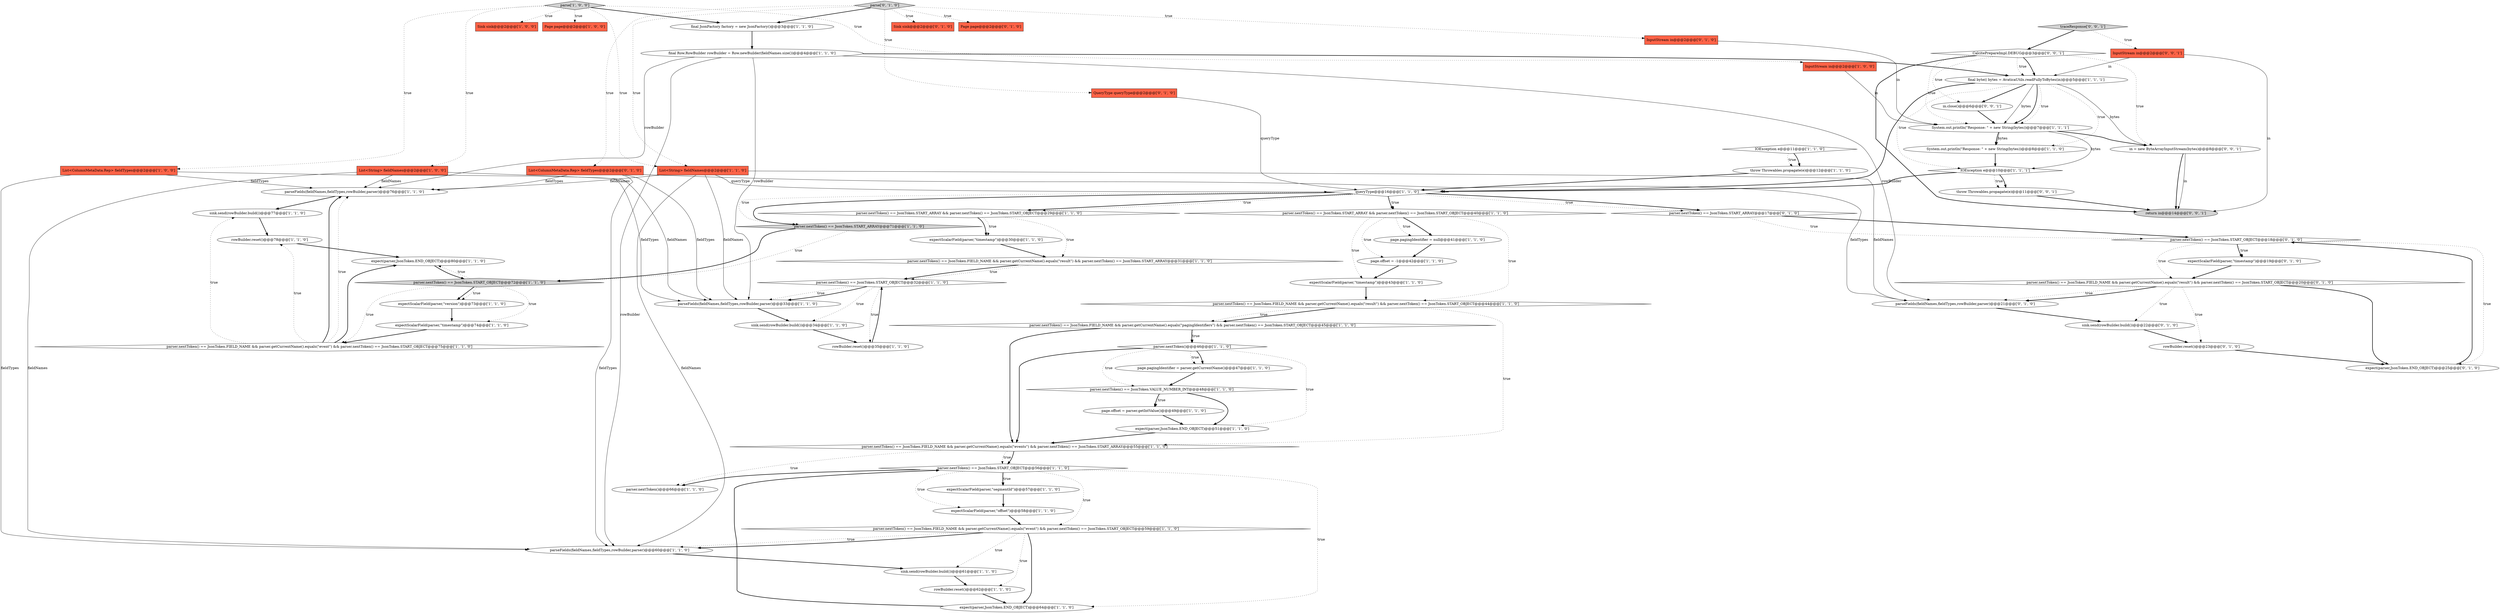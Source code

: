 digraph {
5 [style = filled, label = "expectScalarField(parser,\"timestamp\")@@@30@@@['1', '1', '0']", fillcolor = white, shape = ellipse image = "AAA0AAABBB1BBB"];
12 [style = filled, label = "parser.nextToken() == JsonToken.START_OBJECT@@@72@@@['1', '1', '0']", fillcolor = lightgray, shape = diamond image = "AAA0AAABBB1BBB"];
19 [style = filled, label = "rowBuilder.reset()@@@35@@@['1', '1', '0']", fillcolor = white, shape = ellipse image = "AAA0AAABBB1BBB"];
67 [style = filled, label = "traceResponse['0', '0', '1']", fillcolor = lightgray, shape = diamond image = "AAA0AAABBB3BBB"];
68 [style = filled, label = "in.close()@@@6@@@['0', '0', '1']", fillcolor = white, shape = ellipse image = "AAA0AAABBB3BBB"];
64 [style = filled, label = "InputStream in@@@2@@@['0', '1', '0']", fillcolor = tomato, shape = box image = "AAA0AAABBB2BBB"];
73 [style = filled, label = "throw Throwables.propagate(e)@@@11@@@['0', '0', '1']", fillcolor = white, shape = ellipse image = "AAA0AAABBB3BBB"];
50 [style = filled, label = "rowBuilder.reset()@@@62@@@['1', '1', '0']", fillcolor = white, shape = ellipse image = "AAA0AAABBB1BBB"];
47 [style = filled, label = "page.pagingIdentifier = null@@@41@@@['1', '1', '0']", fillcolor = white, shape = ellipse image = "AAA0AAABBB1BBB"];
66 [style = filled, label = "sink.send(rowBuilder.build())@@@22@@@['0', '1', '0']", fillcolor = white, shape = ellipse image = "AAA1AAABBB2BBB"];
17 [style = filled, label = "parser.nextToken()@@@46@@@['1', '1', '0']", fillcolor = white, shape = diamond image = "AAA0AAABBB1BBB"];
30 [style = filled, label = "parser.nextToken() == JsonToken.VALUE_NUMBER_INT@@@48@@@['1', '1', '0']", fillcolor = white, shape = diamond image = "AAA0AAABBB1BBB"];
20 [style = filled, label = "parser.nextToken() == JsonToken.FIELD_NAME && parser.getCurrentName().equals(\"event\") && parser.nextToken() == JsonToken.START_OBJECT@@@59@@@['1', '1', '0']", fillcolor = white, shape = diamond image = "AAA0AAABBB1BBB"];
23 [style = filled, label = "rowBuilder.reset()@@@78@@@['1', '1', '0']", fillcolor = white, shape = ellipse image = "AAA0AAABBB1BBB"];
11 [style = filled, label = "sink.send(rowBuilder.build())@@@34@@@['1', '1', '0']", fillcolor = white, shape = ellipse image = "AAA0AAABBB1BBB"];
41 [style = filled, label = "final JsonFactory factory = new JsonFactory()@@@3@@@['1', '1', '0']", fillcolor = white, shape = ellipse image = "AAA0AAABBB1BBB"];
53 [style = filled, label = "Sink sink@@@2@@@['0', '1', '0']", fillcolor = tomato, shape = box image = "AAA0AAABBB2BBB"];
39 [style = filled, label = "expect(parser,JsonToken.END_OBJECT)@@@51@@@['1', '1', '0']", fillcolor = white, shape = ellipse image = "AAA0AAABBB1BBB"];
8 [style = filled, label = "parser.nextToken() == JsonToken.FIELD_NAME && parser.getCurrentName().equals(\"result\") && parser.nextToken() == JsonToken.START_OBJECT@@@44@@@['1', '1', '0']", fillcolor = white, shape = diamond image = "AAA0AAABBB1BBB"];
45 [style = filled, label = "parser.nextToken() == JsonToken.START_OBJECT@@@56@@@['1', '1', '0']", fillcolor = white, shape = diamond image = "AAA0AAABBB1BBB"];
13 [style = filled, label = "parseFields(fieldNames,fieldTypes,rowBuilder,parser)@@@76@@@['1', '1', '0']", fillcolor = white, shape = ellipse image = "AAA0AAABBB1BBB"];
29 [style = filled, label = "sink.send(rowBuilder.build())@@@77@@@['1', '1', '0']", fillcolor = white, shape = ellipse image = "AAA0AAABBB1BBB"];
55 [style = filled, label = "parse['0', '1', '0']", fillcolor = lightgray, shape = diamond image = "AAA0AAABBB2BBB"];
72 [style = filled, label = "InputStream in@@@2@@@['0', '0', '1']", fillcolor = tomato, shape = box image = "AAA0AAABBB3BBB"];
63 [style = filled, label = "parser.nextToken() == JsonToken.START_ARRAY@@@17@@@['0', '1', '0']", fillcolor = white, shape = diamond image = "AAA1AAABBB2BBB"];
61 [style = filled, label = "Page page@@@2@@@['0', '1', '0']", fillcolor = tomato, shape = box image = "AAA0AAABBB2BBB"];
3 [style = filled, label = "parser.nextToken()@@@66@@@['1', '1', '0']", fillcolor = white, shape = ellipse image = "AAA0AAABBB1BBB"];
7 [style = filled, label = "final byte(( bytes = AvaticaUtils.readFullyToBytes(in)@@@5@@@['1', '1', '1']", fillcolor = white, shape = ellipse image = "AAA0AAABBB1BBB"];
25 [style = filled, label = "parse['1', '0', '0']", fillcolor = lightgray, shape = diamond image = "AAA0AAABBB1BBB"];
1 [style = filled, label = "parser.nextToken() == JsonToken.START_ARRAY@@@71@@@['1', '1', '0']", fillcolor = lightgray, shape = diamond image = "AAA0AAABBB1BBB"];
38 [style = filled, label = "parseFields(fieldNames,fieldTypes,rowBuilder,parser)@@@60@@@['1', '1', '0']", fillcolor = white, shape = ellipse image = "AAA0AAABBB1BBB"];
54 [style = filled, label = "rowBuilder.reset()@@@23@@@['0', '1', '0']", fillcolor = white, shape = ellipse image = "AAA1AAABBB2BBB"];
27 [style = filled, label = "expectScalarField(parser,\"version\")@@@73@@@['1', '1', '0']", fillcolor = white, shape = ellipse image = "AAA0AAABBB1BBB"];
51 [style = filled, label = "final Row.RowBuilder rowBuilder = Row.newBuilder(fieldNames.size())@@@4@@@['1', '1', '0']", fillcolor = white, shape = ellipse image = "AAA0AAABBB1BBB"];
70 [style = filled, label = "CalcitePrepareImpl.DEBUG@@@3@@@['0', '0', '1']", fillcolor = white, shape = diamond image = "AAA0AAABBB3BBB"];
14 [style = filled, label = "InputStream in@@@2@@@['1', '0', '0']", fillcolor = tomato, shape = box image = "AAA0AAABBB1BBB"];
42 [style = filled, label = "parser.nextToken() == JsonToken.FIELD_NAME && parser.getCurrentName().equals(\"pagingIdentifiers\") && parser.nextToken() == JsonToken.START_OBJECT@@@45@@@['1', '1', '0']", fillcolor = white, shape = diamond image = "AAA0AAABBB1BBB"];
71 [style = filled, label = "return in@@@14@@@['0', '0', '1']", fillcolor = lightgray, shape = ellipse image = "AAA0AAABBB3BBB"];
62 [style = filled, label = "expect(parser,JsonToken.END_OBJECT)@@@25@@@['0', '1', '0']", fillcolor = white, shape = ellipse image = "AAA1AAABBB2BBB"];
69 [style = filled, label = "in = new ByteArrayInputStream(bytes)@@@8@@@['0', '0', '1']", fillcolor = white, shape = ellipse image = "AAA0AAABBB3BBB"];
60 [style = filled, label = "parser.nextToken() == JsonToken.FIELD_NAME && parser.getCurrentName().equals(\"result\") && parser.nextToken() == JsonToken.START_OBJECT@@@20@@@['0', '1', '0']", fillcolor = white, shape = diamond image = "AAA1AAABBB2BBB"];
56 [style = filled, label = "parser.nextToken() == JsonToken.START_OBJECT@@@18@@@['0', '1', '0']", fillcolor = white, shape = diamond image = "AAA1AAABBB2BBB"];
15 [style = filled, label = "parser.nextToken() == JsonToken.FIELD_NAME && parser.getCurrentName().equals(\"result\") && parser.nextToken() == JsonToken.START_ARRAY@@@31@@@['1', '1', '0']", fillcolor = white, shape = diamond image = "AAA0AAABBB1BBB"];
28 [style = filled, label = "expectScalarField(parser,\"segmentId\")@@@57@@@['1', '1', '0']", fillcolor = white, shape = ellipse image = "AAA0AAABBB1BBB"];
31 [style = filled, label = "parser.nextToken() == JsonToken.START_ARRAY && parser.nextToken() == JsonToken.START_OBJECT@@@29@@@['1', '1', '0']", fillcolor = white, shape = diamond image = "AAA0AAABBB1BBB"];
43 [style = filled, label = "parseFields(fieldNames,fieldTypes,rowBuilder,parser)@@@33@@@['1', '1', '0']", fillcolor = white, shape = ellipse image = "AAA0AAABBB1BBB"];
24 [style = filled, label = "List<ColumnMetaData.Rep> fieldTypes@@@2@@@['1', '0', '0']", fillcolor = tomato, shape = box image = "AAA0AAABBB1BBB"];
48 [style = filled, label = "expect(parser,JsonToken.END_OBJECT)@@@80@@@['1', '1', '0']", fillcolor = white, shape = ellipse image = "AAA0AAABBB1BBB"];
40 [style = filled, label = "parser.nextToken() == JsonToken.START_ARRAY && parser.nextToken() == JsonToken.START_OBJECT@@@40@@@['1', '1', '0']", fillcolor = white, shape = diamond image = "AAA0AAABBB1BBB"];
16 [style = filled, label = "page.pagingIdentifier = parser.getCurrentName()@@@47@@@['1', '1', '0']", fillcolor = white, shape = ellipse image = "AAA0AAABBB1BBB"];
35 [style = filled, label = "expectScalarField(parser,\"offset\")@@@58@@@['1', '1', '0']", fillcolor = white, shape = ellipse image = "AAA0AAABBB1BBB"];
34 [style = filled, label = "parser.nextToken() == JsonToken.START_OBJECT@@@32@@@['1', '1', '0']", fillcolor = white, shape = diamond image = "AAA0AAABBB1BBB"];
44 [style = filled, label = "expectScalarField(parser,\"timestamp\")@@@43@@@['1', '1', '0']", fillcolor = white, shape = ellipse image = "AAA0AAABBB1BBB"];
9 [style = filled, label = "IOException e@@@11@@@['1', '1', '0']", fillcolor = white, shape = diamond image = "AAA0AAABBB1BBB"];
18 [style = filled, label = "expectScalarField(parser,\"timestamp\")@@@74@@@['1', '1', '0']", fillcolor = white, shape = ellipse image = "AAA0AAABBB1BBB"];
22 [style = filled, label = "throw Throwables.propagate(e)@@@12@@@['1', '1', '0']", fillcolor = white, shape = ellipse image = "AAA0AAABBB1BBB"];
0 [style = filled, label = "parser.nextToken() == JsonToken.FIELD_NAME && parser.getCurrentName().equals(\"events\") && parser.nextToken() == JsonToken.START_ARRAY@@@55@@@['1', '1', '0']", fillcolor = white, shape = diamond image = "AAA0AAABBB1BBB"];
32 [style = filled, label = "Sink sink@@@2@@@['1', '0', '0']", fillcolor = tomato, shape = box image = "AAA0AAABBB1BBB"];
46 [style = filled, label = "List<String> fieldNames@@@2@@@['1', '1', '0']", fillcolor = tomato, shape = box image = "AAA0AAABBB1BBB"];
49 [style = filled, label = "parser.nextToken() == JsonToken.FIELD_NAME && parser.getCurrentName().equals(\"event\") && parser.nextToken() == JsonToken.START_OBJECT@@@75@@@['1', '1', '0']", fillcolor = white, shape = diamond image = "AAA0AAABBB1BBB"];
52 [style = filled, label = "System.out.println(\"Response: \" + new String(bytes))@@@8@@@['1', '1', '0']", fillcolor = white, shape = ellipse image = "AAA0AAABBB1BBB"];
33 [style = filled, label = "Page page@@@2@@@['1', '0', '0']", fillcolor = tomato, shape = box image = "AAA0AAABBB1BBB"];
58 [style = filled, label = "expectScalarField(parser,\"timestamp\")@@@19@@@['0', '1', '0']", fillcolor = white, shape = ellipse image = "AAA1AAABBB2BBB"];
65 [style = filled, label = "List<ColumnMetaData.Rep> fieldTypes@@@2@@@['0', '1', '0']", fillcolor = tomato, shape = box image = "AAA0AAABBB2BBB"];
4 [style = filled, label = "page.offset = parser.getIntValue()@@@49@@@['1', '1', '0']", fillcolor = white, shape = ellipse image = "AAA0AAABBB1BBB"];
10 [style = filled, label = "page.offset = -1@@@42@@@['1', '1', '0']", fillcolor = white, shape = ellipse image = "AAA0AAABBB1BBB"];
36 [style = filled, label = "IOException e@@@10@@@['1', '1', '1']", fillcolor = white, shape = diamond image = "AAA0AAABBB1BBB"];
57 [style = filled, label = "parseFields(fieldNames,fieldTypes,rowBuilder,parser)@@@21@@@['0', '1', '0']", fillcolor = white, shape = ellipse image = "AAA1AAABBB2BBB"];
26 [style = filled, label = "sink.send(rowBuilder.build())@@@61@@@['1', '1', '0']", fillcolor = white, shape = ellipse image = "AAA0AAABBB1BBB"];
37 [style = filled, label = "queryType@@@16@@@['1', '1', '0']", fillcolor = white, shape = diamond image = "AAA0AAABBB1BBB"];
6 [style = filled, label = "List<String> fieldNames@@@2@@@['1', '0', '0']", fillcolor = tomato, shape = box image = "AAA0AAABBB1BBB"];
21 [style = filled, label = "expect(parser,JsonToken.END_OBJECT)@@@64@@@['1', '1', '0']", fillcolor = white, shape = ellipse image = "AAA0AAABBB1BBB"];
59 [style = filled, label = "QueryType queryType@@@2@@@['0', '1', '0']", fillcolor = tomato, shape = box image = "AAA0AAABBB2BBB"];
2 [style = filled, label = "System.out.println(\"Response: \" + new String(bytes))@@@7@@@['1', '1', '1']", fillcolor = white, shape = ellipse image = "AAA0AAABBB1BBB"];
6->13 [style = solid, label="fieldNames"];
38->26 [style = bold, label=""];
55->46 [style = dotted, label="true"];
31->15 [style = dotted, label="true"];
12->27 [style = bold, label=""];
43->11 [style = bold, label=""];
55->64 [style = dotted, label="true"];
46->57 [style = solid, label="fieldNames"];
56->58 [style = bold, label=""];
60->57 [style = dotted, label="true"];
70->71 [style = bold, label=""];
46->38 [style = solid, label="fieldNames"];
0->45 [style = dotted, label="true"];
57->66 [style = bold, label=""];
67->72 [style = dotted, label="true"];
34->19 [style = dotted, label="true"];
36->73 [style = dotted, label="true"];
56->60 [style = dotted, label="true"];
41->51 [style = bold, label=""];
60->66 [style = dotted, label="true"];
7->2 [style = solid, label="bytes"];
65->43 [style = solid, label="fieldTypes"];
70->7 [style = bold, label=""];
7->37 [style = bold, label=""];
55->65 [style = dotted, label="true"];
69->71 [style = bold, label=""];
13->29 [style = bold, label=""];
17->39 [style = dotted, label="true"];
30->4 [style = bold, label=""];
15->34 [style = bold, label=""];
37->1 [style = dotted, label="true"];
66->54 [style = bold, label=""];
25->41 [style = bold, label=""];
51->13 [style = solid, label="rowBuilder"];
37->63 [style = bold, label=""];
17->16 [style = bold, label=""];
12->27 [style = dotted, label="true"];
7->69 [style = solid, label="bytes"];
40->47 [style = bold, label=""];
2->69 [style = bold, label=""];
34->11 [style = dotted, label="true"];
18->49 [style = bold, label=""];
49->29 [style = dotted, label="true"];
37->31 [style = bold, label=""];
8->42 [style = bold, label=""];
56->62 [style = dotted, label="true"];
1->12 [style = bold, label=""];
62->56 [style = bold, label=""];
63->56 [style = dotted, label="true"];
20->38 [style = dotted, label="true"];
25->32 [style = dotted, label="true"];
69->71 [style = solid, label="in"];
45->20 [style = dotted, label="true"];
46->13 [style = solid, label="fieldNames"];
49->23 [style = dotted, label="true"];
45->28 [style = bold, label=""];
65->13 [style = solid, label="fieldTypes"];
37->40 [style = bold, label=""];
25->14 [style = dotted, label="true"];
49->13 [style = bold, label=""];
60->57 [style = bold, label=""];
45->21 [style = dotted, label="true"];
48->12 [style = bold, label=""];
31->5 [style = bold, label=""];
25->33 [style = dotted, label="true"];
34->43 [style = dotted, label="true"];
44->8 [style = bold, label=""];
17->30 [style = dotted, label="true"];
65->57 [style = solid, label="fieldTypes"];
24->43 [style = solid, label="fieldTypes"];
70->7 [style = dotted, label="true"];
7->52 [style = dotted, label="true"];
6->43 [style = solid, label="fieldNames"];
72->7 [style = solid, label="in"];
42->17 [style = dotted, label="true"];
21->45 [style = bold, label=""];
8->0 [style = dotted, label="true"];
35->20 [style = bold, label=""];
40->8 [style = dotted, label="true"];
52->36 [style = bold, label=""];
7->2 [style = bold, label=""];
26->50 [style = bold, label=""];
7->2 [style = dotted, label="true"];
58->60 [style = bold, label=""];
12->48 [style = dotted, label="true"];
72->71 [style = solid, label="in"];
37->40 [style = dotted, label="true"];
17->16 [style = dotted, label="true"];
63->56 [style = bold, label=""];
15->34 [style = dotted, label="true"];
0->3 [style = dotted, label="true"];
0->45 [style = bold, label=""];
19->34 [style = bold, label=""];
10->44 [style = bold, label=""];
47->10 [style = bold, label=""];
73->71 [style = bold, label=""];
24->13 [style = solid, label="fieldTypes"];
30->4 [style = dotted, label="true"];
7->36 [style = dotted, label="true"];
70->2 [style = dotted, label="true"];
49->13 [style = dotted, label="true"];
11->19 [style = bold, label=""];
60->54 [style = dotted, label="true"];
42->17 [style = bold, label=""];
1->12 [style = dotted, label="true"];
54->62 [style = bold, label=""];
12->49 [style = dotted, label="true"];
46->37 [style = solid, label="queryType"];
65->38 [style = solid, label="fieldTypes"];
45->35 [style = dotted, label="true"];
49->48 [style = bold, label=""];
46->43 [style = solid, label="fieldNames"];
16->30 [style = bold, label=""];
37->1 [style = bold, label=""];
34->43 [style = bold, label=""];
59->37 [style = solid, label="queryType"];
17->0 [style = bold, label=""];
2->52 [style = solid, label="bytes"];
30->39 [style = bold, label=""];
67->70 [style = bold, label=""];
9->22 [style = bold, label=""];
9->22 [style = dotted, label="true"];
40->10 [style = dotted, label="true"];
20->50 [style = dotted, label="true"];
51->38 [style = solid, label="rowBuilder"];
24->38 [style = solid, label="fieldTypes"];
12->18 [style = dotted, label="true"];
20->26 [style = dotted, label="true"];
42->0 [style = bold, label=""];
70->69 [style = dotted, label="true"];
36->37 [style = bold, label=""];
28->35 [style = bold, label=""];
40->44 [style = dotted, label="true"];
56->58 [style = dotted, label="true"];
70->68 [style = dotted, label="true"];
64->2 [style = solid, label="in"];
68->2 [style = bold, label=""];
51->57 [style = solid, label="rowBuilder"];
8->42 [style = dotted, label="true"];
36->73 [style = bold, label=""];
4->39 [style = bold, label=""];
25->6 [style = dotted, label="true"];
2->52 [style = bold, label=""];
45->28 [style = dotted, label="true"];
50->21 [style = bold, label=""];
45->3 [style = bold, label=""];
29->23 [style = bold, label=""];
51->7 [style = bold, label=""];
20->21 [style = bold, label=""];
60->62 [style = bold, label=""];
37->63 [style = dotted, label="true"];
55->59 [style = dotted, label="true"];
55->61 [style = dotted, label="true"];
7->68 [style = bold, label=""];
25->46 [style = dotted, label="true"];
25->24 [style = dotted, label="true"];
55->41 [style = bold, label=""];
20->38 [style = bold, label=""];
51->43 [style = solid, label="rowBuilder"];
27->18 [style = bold, label=""];
23->48 [style = bold, label=""];
39->0 [style = bold, label=""];
37->31 [style = dotted, label="true"];
14->2 [style = solid, label="in"];
40->47 [style = dotted, label="true"];
55->53 [style = dotted, label="true"];
6->38 [style = solid, label="fieldNames"];
31->5 [style = dotted, label="true"];
5->15 [style = bold, label=""];
22->37 [style = bold, label=""];
2->36 [style = solid, label="bytes"];
}
